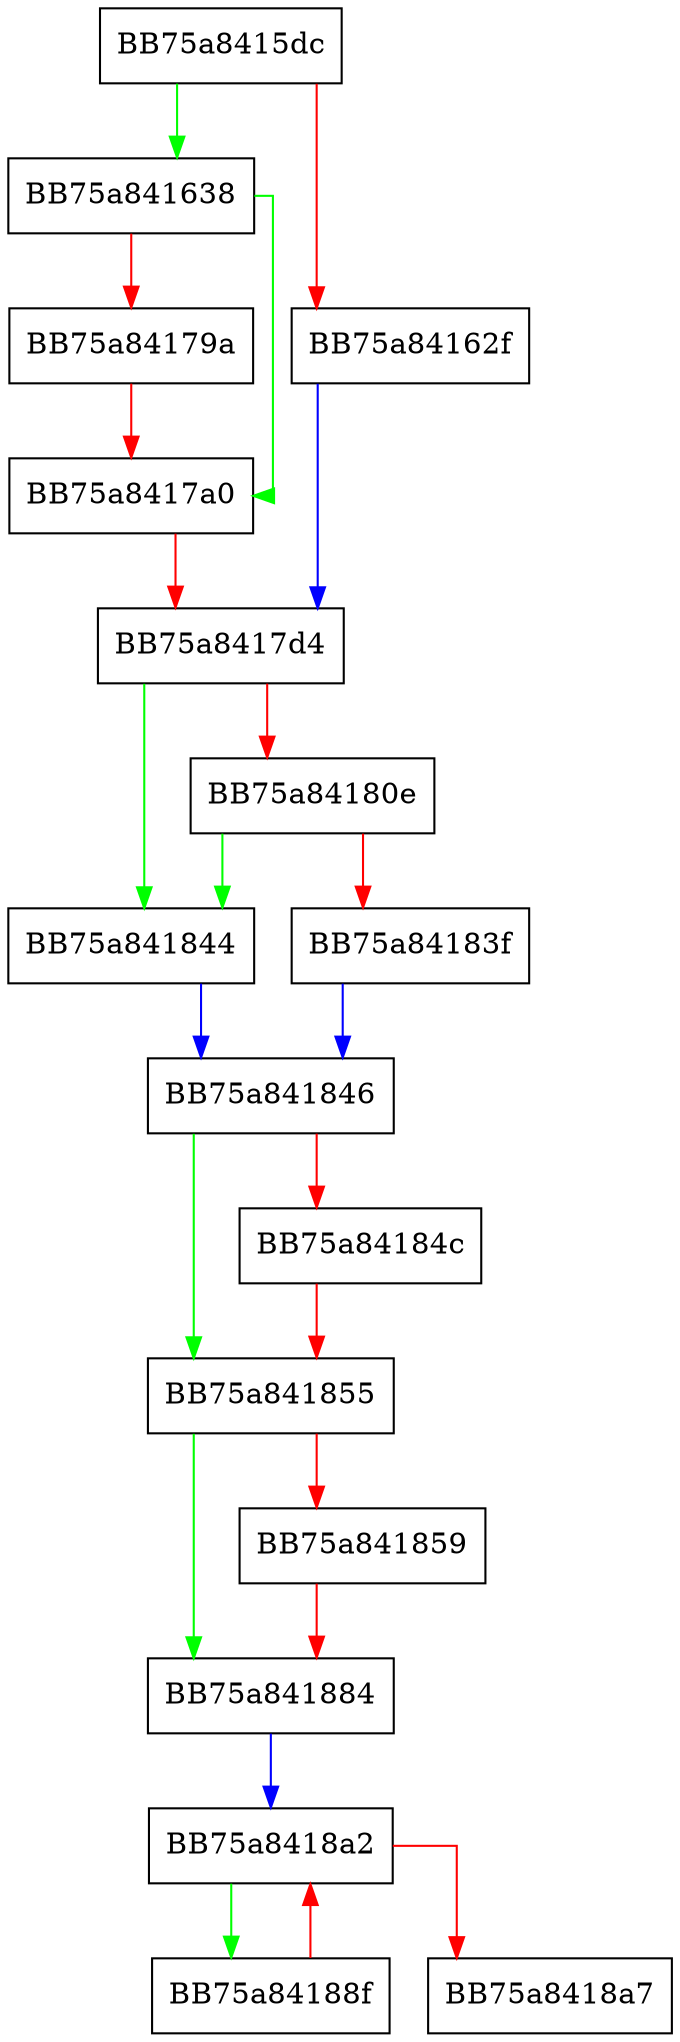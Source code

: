 digraph AddProcessEntity {
  node [shape="box"];
  graph [splines=ortho];
  BB75a8415dc -> BB75a841638 [color="green"];
  BB75a8415dc -> BB75a84162f [color="red"];
  BB75a84162f -> BB75a8417d4 [color="blue"];
  BB75a841638 -> BB75a8417a0 [color="green"];
  BB75a841638 -> BB75a84179a [color="red"];
  BB75a84179a -> BB75a8417a0 [color="red"];
  BB75a8417a0 -> BB75a8417d4 [color="red"];
  BB75a8417d4 -> BB75a841844 [color="green"];
  BB75a8417d4 -> BB75a84180e [color="red"];
  BB75a84180e -> BB75a841844 [color="green"];
  BB75a84180e -> BB75a84183f [color="red"];
  BB75a84183f -> BB75a841846 [color="blue"];
  BB75a841844 -> BB75a841846 [color="blue"];
  BB75a841846 -> BB75a841855 [color="green"];
  BB75a841846 -> BB75a84184c [color="red"];
  BB75a84184c -> BB75a841855 [color="red"];
  BB75a841855 -> BB75a841884 [color="green"];
  BB75a841855 -> BB75a841859 [color="red"];
  BB75a841859 -> BB75a841884 [color="red"];
  BB75a841884 -> BB75a8418a2 [color="blue"];
  BB75a84188f -> BB75a8418a2 [color="red"];
  BB75a8418a2 -> BB75a84188f [color="green"];
  BB75a8418a2 -> BB75a8418a7 [color="red"];
}